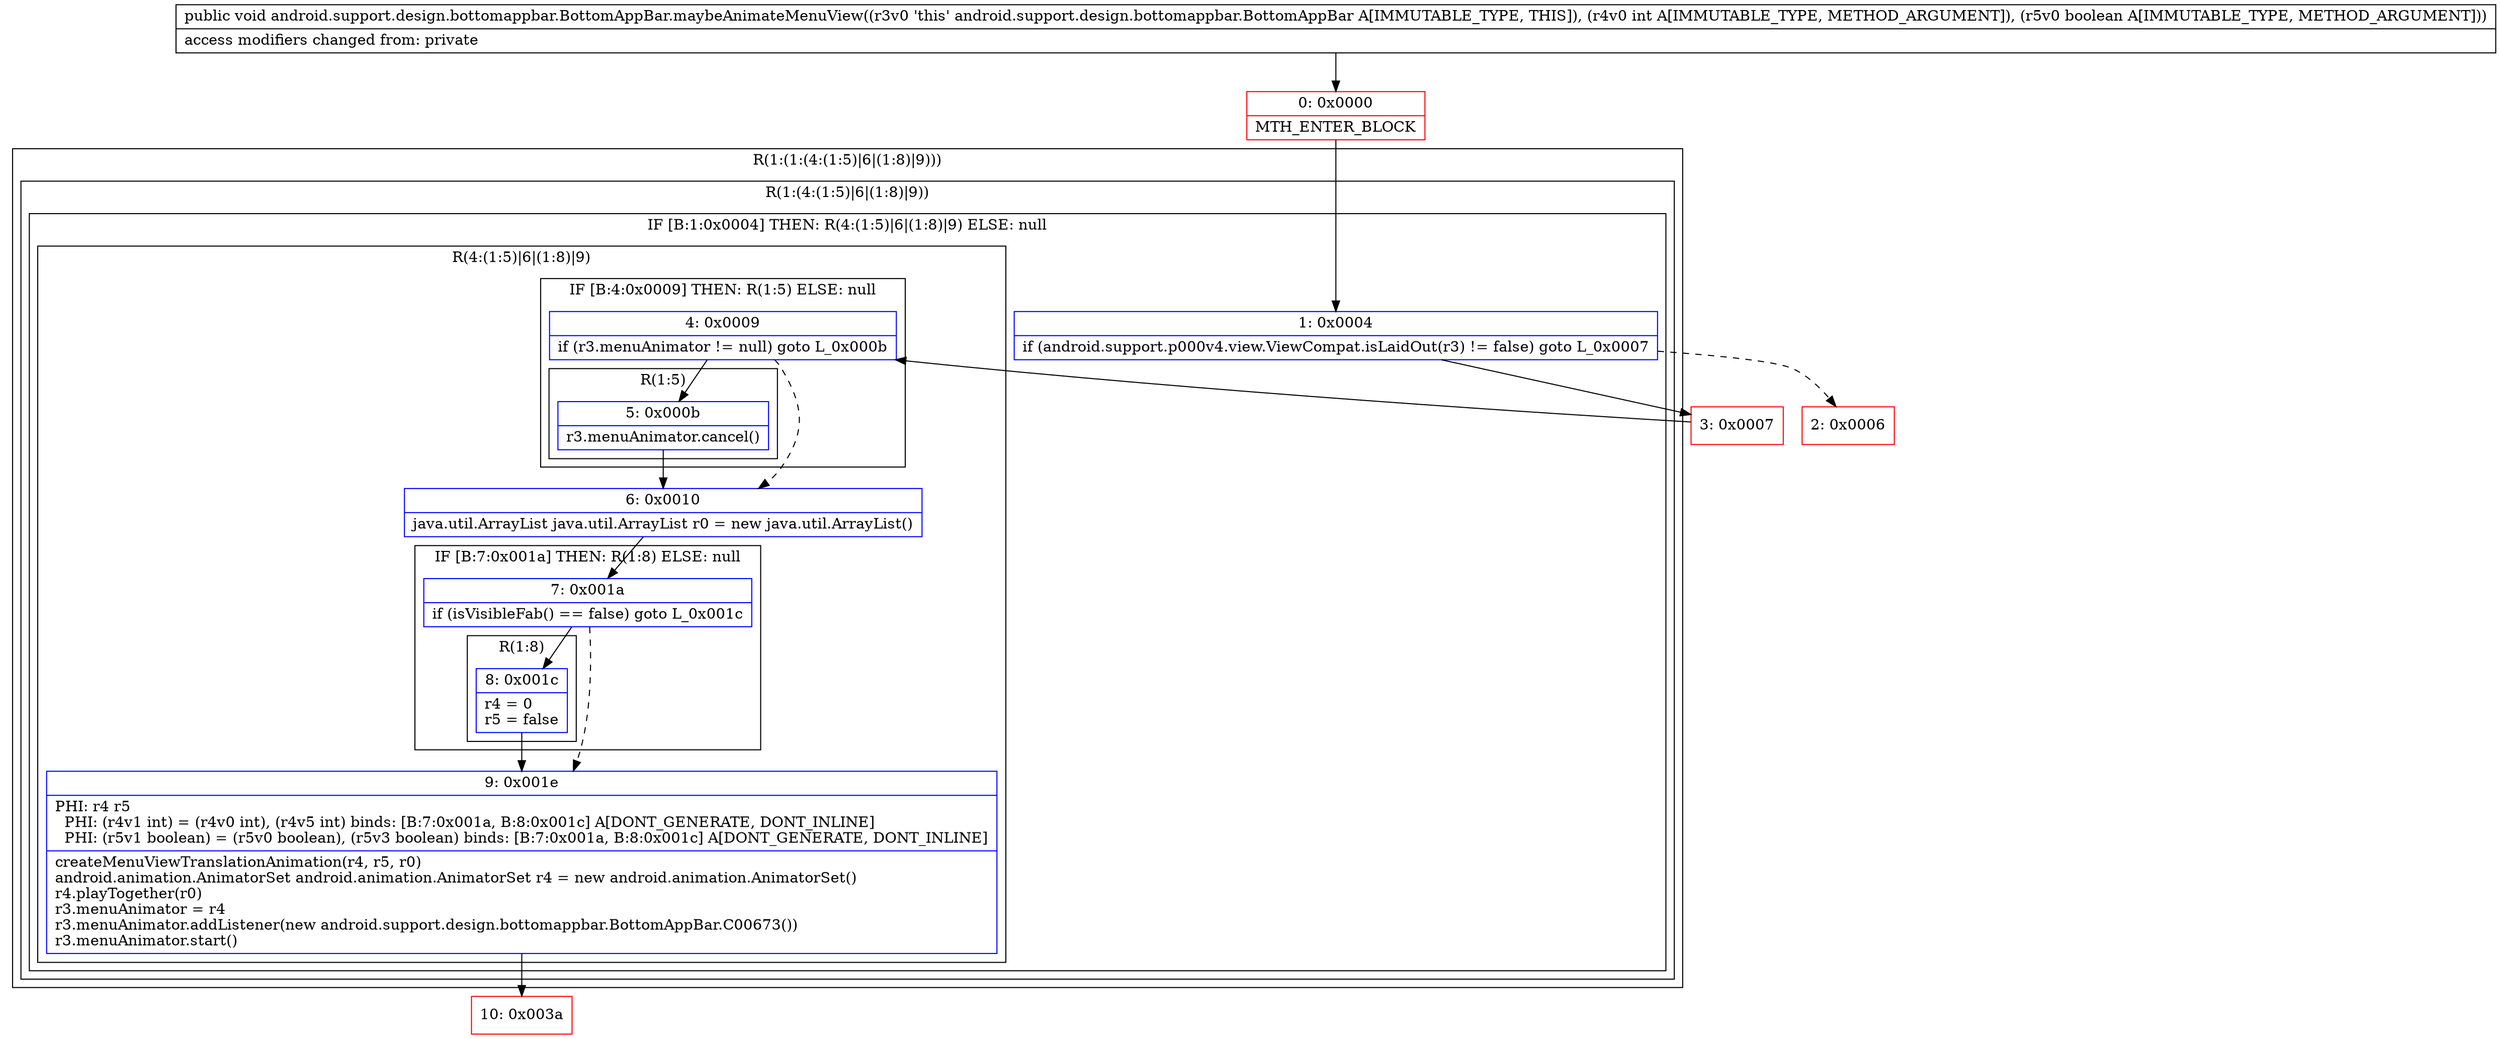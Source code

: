 digraph "CFG forandroid.support.design.bottomappbar.BottomAppBar.maybeAnimateMenuView(IZ)V" {
subgraph cluster_Region_1438035590 {
label = "R(1:(1:(4:(1:5)|6|(1:8)|9)))";
node [shape=record,color=blue];
subgraph cluster_Region_2080858061 {
label = "R(1:(4:(1:5)|6|(1:8)|9))";
node [shape=record,color=blue];
subgraph cluster_IfRegion_1273161175 {
label = "IF [B:1:0x0004] THEN: R(4:(1:5)|6|(1:8)|9) ELSE: null";
node [shape=record,color=blue];
Node_1 [shape=record,label="{1\:\ 0x0004|if (android.support.p000v4.view.ViewCompat.isLaidOut(r3) != false) goto L_0x0007\l}"];
subgraph cluster_Region_1681270179 {
label = "R(4:(1:5)|6|(1:8)|9)";
node [shape=record,color=blue];
subgraph cluster_IfRegion_1292264555 {
label = "IF [B:4:0x0009] THEN: R(1:5) ELSE: null";
node [shape=record,color=blue];
Node_4 [shape=record,label="{4\:\ 0x0009|if (r3.menuAnimator != null) goto L_0x000b\l}"];
subgraph cluster_Region_765735379 {
label = "R(1:5)";
node [shape=record,color=blue];
Node_5 [shape=record,label="{5\:\ 0x000b|r3.menuAnimator.cancel()\l}"];
}
}
Node_6 [shape=record,label="{6\:\ 0x0010|java.util.ArrayList java.util.ArrayList r0 = new java.util.ArrayList()\l}"];
subgraph cluster_IfRegion_1805384349 {
label = "IF [B:7:0x001a] THEN: R(1:8) ELSE: null";
node [shape=record,color=blue];
Node_7 [shape=record,label="{7\:\ 0x001a|if (isVisibleFab() == false) goto L_0x001c\l}"];
subgraph cluster_Region_923498084 {
label = "R(1:8)";
node [shape=record,color=blue];
Node_8 [shape=record,label="{8\:\ 0x001c|r4 = 0\lr5 = false\l}"];
}
}
Node_9 [shape=record,label="{9\:\ 0x001e|PHI: r4 r5 \l  PHI: (r4v1 int) = (r4v0 int), (r4v5 int) binds: [B:7:0x001a, B:8:0x001c] A[DONT_GENERATE, DONT_INLINE]\l  PHI: (r5v1 boolean) = (r5v0 boolean), (r5v3 boolean) binds: [B:7:0x001a, B:8:0x001c] A[DONT_GENERATE, DONT_INLINE]\l|createMenuViewTranslationAnimation(r4, r5, r0)\landroid.animation.AnimatorSet android.animation.AnimatorSet r4 = new android.animation.AnimatorSet()\lr4.playTogether(r0)\lr3.menuAnimator = r4\lr3.menuAnimator.addListener(new android.support.design.bottomappbar.BottomAppBar.C00673())\lr3.menuAnimator.start()\l}"];
}
}
}
}
Node_0 [shape=record,color=red,label="{0\:\ 0x0000|MTH_ENTER_BLOCK\l}"];
Node_2 [shape=record,color=red,label="{2\:\ 0x0006}"];
Node_3 [shape=record,color=red,label="{3\:\ 0x0007}"];
Node_10 [shape=record,color=red,label="{10\:\ 0x003a}"];
MethodNode[shape=record,label="{public void android.support.design.bottomappbar.BottomAppBar.maybeAnimateMenuView((r3v0 'this' android.support.design.bottomappbar.BottomAppBar A[IMMUTABLE_TYPE, THIS]), (r4v0 int A[IMMUTABLE_TYPE, METHOD_ARGUMENT]), (r5v0 boolean A[IMMUTABLE_TYPE, METHOD_ARGUMENT]))  | access modifiers changed from: private\l}"];
MethodNode -> Node_0;
Node_1 -> Node_2[style=dashed];
Node_1 -> Node_3;
Node_4 -> Node_5;
Node_4 -> Node_6[style=dashed];
Node_5 -> Node_6;
Node_6 -> Node_7;
Node_7 -> Node_8;
Node_7 -> Node_9[style=dashed];
Node_8 -> Node_9;
Node_9 -> Node_10;
Node_0 -> Node_1;
Node_3 -> Node_4;
}

